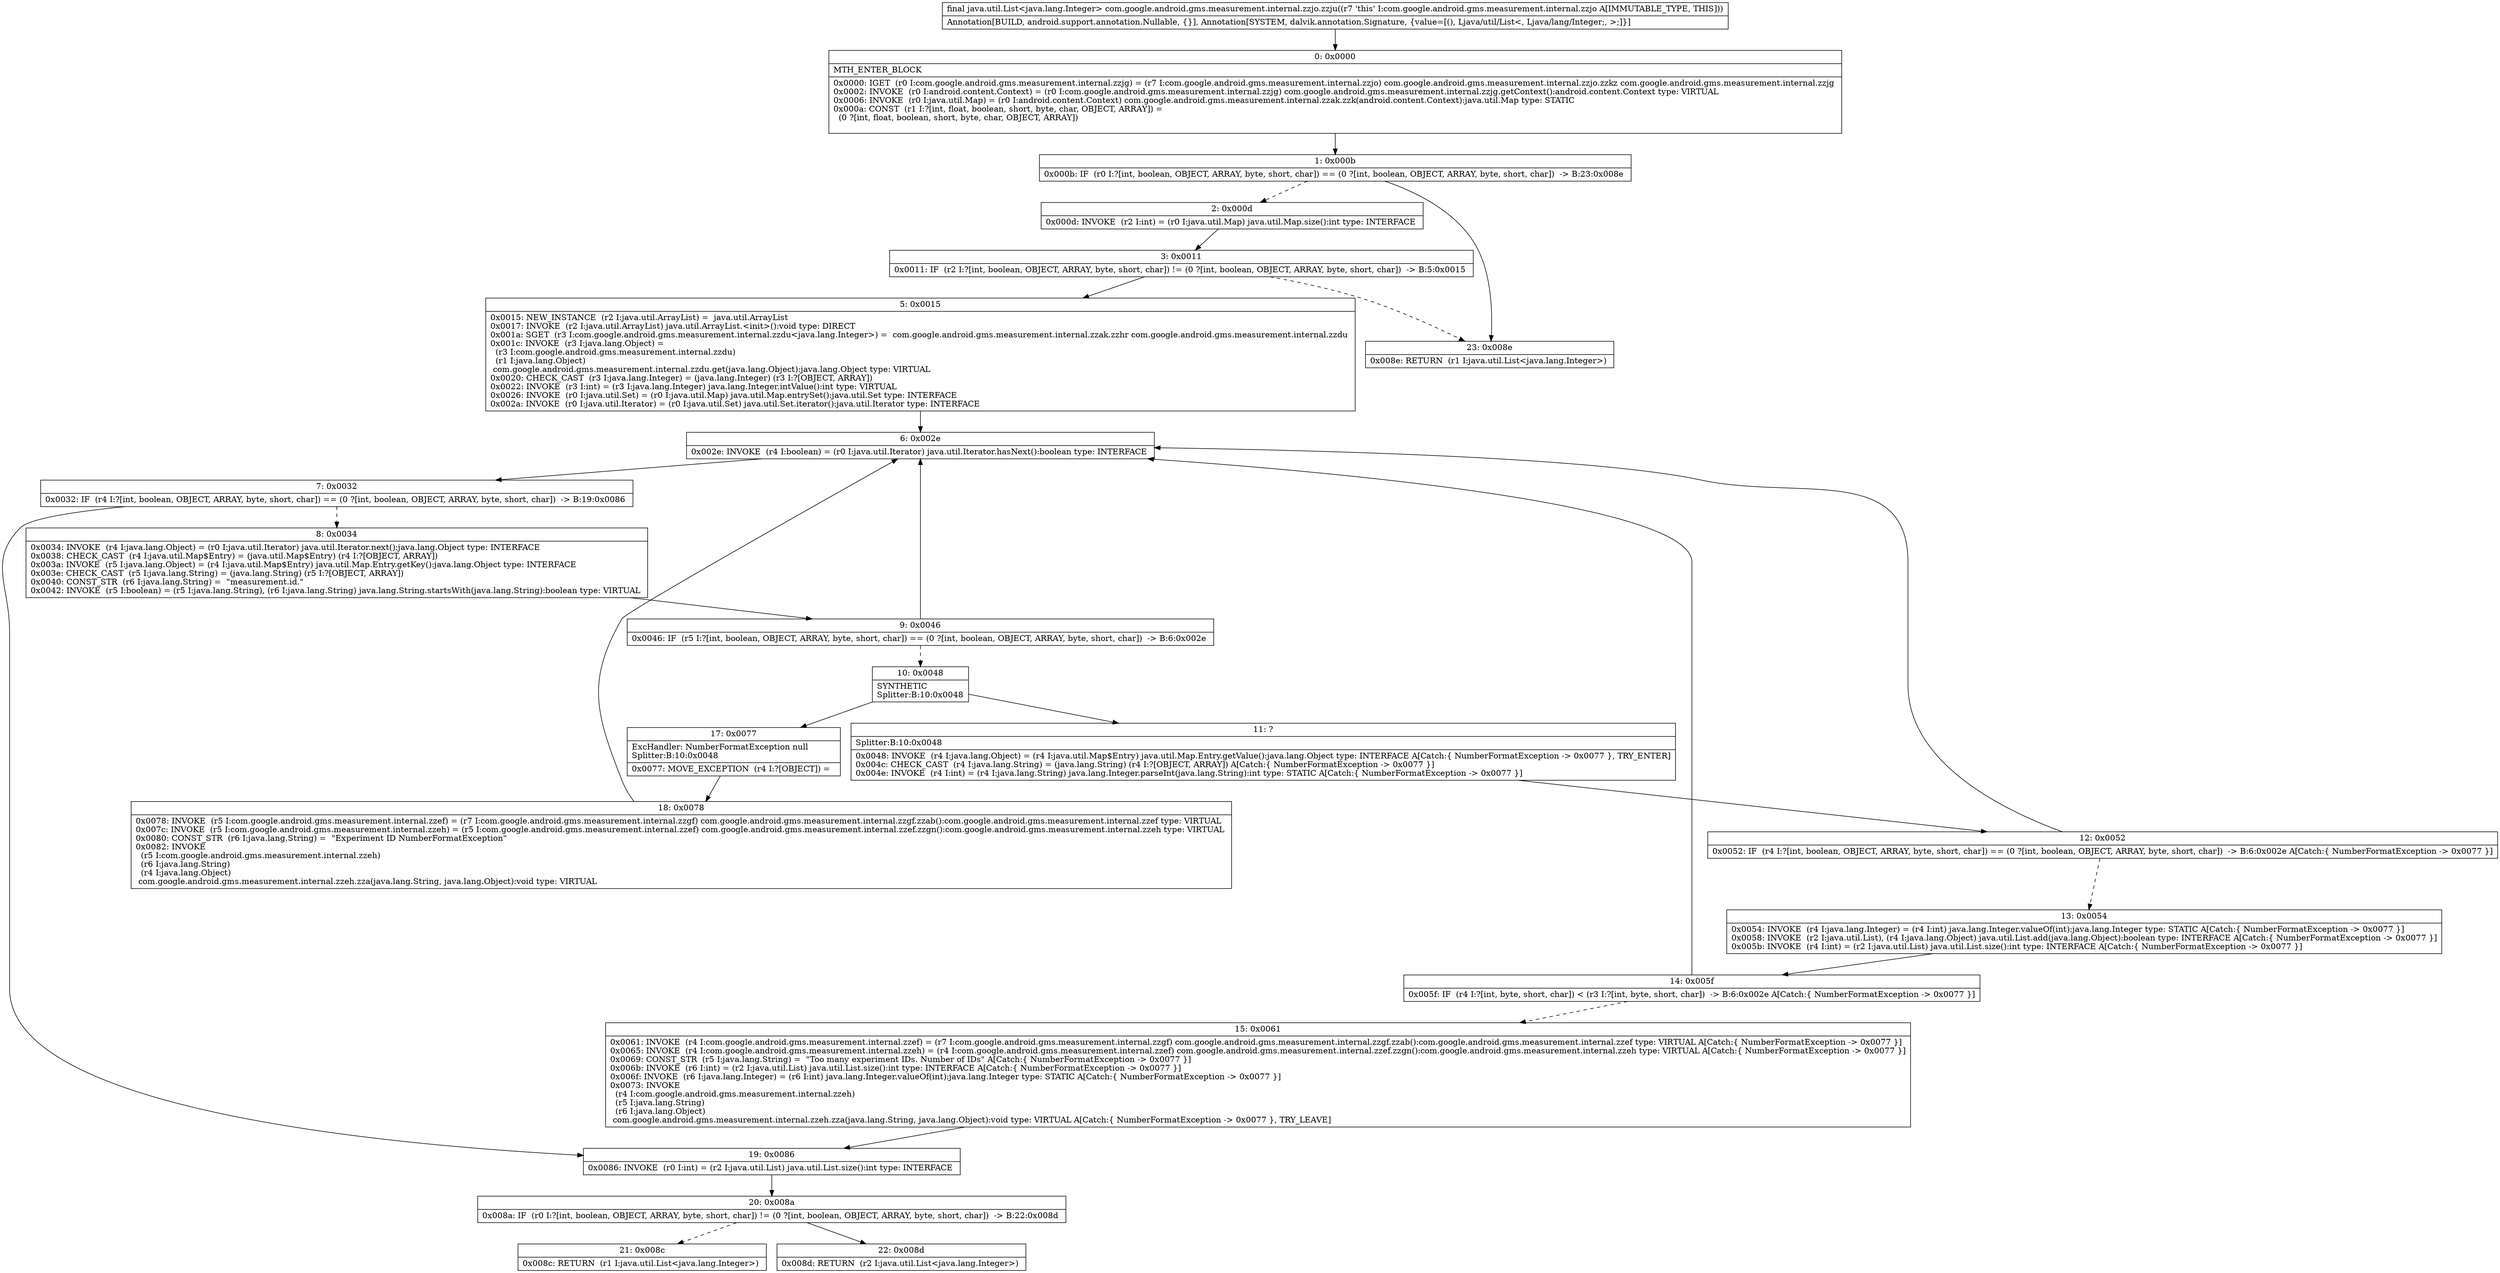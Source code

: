 digraph "CFG forcom.google.android.gms.measurement.internal.zzjo.zzju()Ljava\/util\/List;" {
Node_0 [shape=record,label="{0\:\ 0x0000|MTH_ENTER_BLOCK\l|0x0000: IGET  (r0 I:com.google.android.gms.measurement.internal.zzjg) = (r7 I:com.google.android.gms.measurement.internal.zzjo) com.google.android.gms.measurement.internal.zzjo.zzkz com.google.android.gms.measurement.internal.zzjg \l0x0002: INVOKE  (r0 I:android.content.Context) = (r0 I:com.google.android.gms.measurement.internal.zzjg) com.google.android.gms.measurement.internal.zzjg.getContext():android.content.Context type: VIRTUAL \l0x0006: INVOKE  (r0 I:java.util.Map) = (r0 I:android.content.Context) com.google.android.gms.measurement.internal.zzak.zzk(android.content.Context):java.util.Map type: STATIC \l0x000a: CONST  (r1 I:?[int, float, boolean, short, byte, char, OBJECT, ARRAY]) = \l  (0 ?[int, float, boolean, short, byte, char, OBJECT, ARRAY])\l \l}"];
Node_1 [shape=record,label="{1\:\ 0x000b|0x000b: IF  (r0 I:?[int, boolean, OBJECT, ARRAY, byte, short, char]) == (0 ?[int, boolean, OBJECT, ARRAY, byte, short, char])  \-\> B:23:0x008e \l}"];
Node_2 [shape=record,label="{2\:\ 0x000d|0x000d: INVOKE  (r2 I:int) = (r0 I:java.util.Map) java.util.Map.size():int type: INTERFACE \l}"];
Node_3 [shape=record,label="{3\:\ 0x0011|0x0011: IF  (r2 I:?[int, boolean, OBJECT, ARRAY, byte, short, char]) != (0 ?[int, boolean, OBJECT, ARRAY, byte, short, char])  \-\> B:5:0x0015 \l}"];
Node_5 [shape=record,label="{5\:\ 0x0015|0x0015: NEW_INSTANCE  (r2 I:java.util.ArrayList) =  java.util.ArrayList \l0x0017: INVOKE  (r2 I:java.util.ArrayList) java.util.ArrayList.\<init\>():void type: DIRECT \l0x001a: SGET  (r3 I:com.google.android.gms.measurement.internal.zzdu\<java.lang.Integer\>) =  com.google.android.gms.measurement.internal.zzak.zzhr com.google.android.gms.measurement.internal.zzdu \l0x001c: INVOKE  (r3 I:java.lang.Object) = \l  (r3 I:com.google.android.gms.measurement.internal.zzdu)\l  (r1 I:java.lang.Object)\l com.google.android.gms.measurement.internal.zzdu.get(java.lang.Object):java.lang.Object type: VIRTUAL \l0x0020: CHECK_CAST  (r3 I:java.lang.Integer) = (java.lang.Integer) (r3 I:?[OBJECT, ARRAY]) \l0x0022: INVOKE  (r3 I:int) = (r3 I:java.lang.Integer) java.lang.Integer.intValue():int type: VIRTUAL \l0x0026: INVOKE  (r0 I:java.util.Set) = (r0 I:java.util.Map) java.util.Map.entrySet():java.util.Set type: INTERFACE \l0x002a: INVOKE  (r0 I:java.util.Iterator) = (r0 I:java.util.Set) java.util.Set.iterator():java.util.Iterator type: INTERFACE \l}"];
Node_6 [shape=record,label="{6\:\ 0x002e|0x002e: INVOKE  (r4 I:boolean) = (r0 I:java.util.Iterator) java.util.Iterator.hasNext():boolean type: INTERFACE \l}"];
Node_7 [shape=record,label="{7\:\ 0x0032|0x0032: IF  (r4 I:?[int, boolean, OBJECT, ARRAY, byte, short, char]) == (0 ?[int, boolean, OBJECT, ARRAY, byte, short, char])  \-\> B:19:0x0086 \l}"];
Node_8 [shape=record,label="{8\:\ 0x0034|0x0034: INVOKE  (r4 I:java.lang.Object) = (r0 I:java.util.Iterator) java.util.Iterator.next():java.lang.Object type: INTERFACE \l0x0038: CHECK_CAST  (r4 I:java.util.Map$Entry) = (java.util.Map$Entry) (r4 I:?[OBJECT, ARRAY]) \l0x003a: INVOKE  (r5 I:java.lang.Object) = (r4 I:java.util.Map$Entry) java.util.Map.Entry.getKey():java.lang.Object type: INTERFACE \l0x003e: CHECK_CAST  (r5 I:java.lang.String) = (java.lang.String) (r5 I:?[OBJECT, ARRAY]) \l0x0040: CONST_STR  (r6 I:java.lang.String) =  \"measurement.id.\" \l0x0042: INVOKE  (r5 I:boolean) = (r5 I:java.lang.String), (r6 I:java.lang.String) java.lang.String.startsWith(java.lang.String):boolean type: VIRTUAL \l}"];
Node_9 [shape=record,label="{9\:\ 0x0046|0x0046: IF  (r5 I:?[int, boolean, OBJECT, ARRAY, byte, short, char]) == (0 ?[int, boolean, OBJECT, ARRAY, byte, short, char])  \-\> B:6:0x002e \l}"];
Node_10 [shape=record,label="{10\:\ 0x0048|SYNTHETIC\lSplitter:B:10:0x0048\l}"];
Node_11 [shape=record,label="{11\:\ ?|Splitter:B:10:0x0048\l|0x0048: INVOKE  (r4 I:java.lang.Object) = (r4 I:java.util.Map$Entry) java.util.Map.Entry.getValue():java.lang.Object type: INTERFACE A[Catch:\{ NumberFormatException \-\> 0x0077 \}, TRY_ENTER]\l0x004c: CHECK_CAST  (r4 I:java.lang.String) = (java.lang.String) (r4 I:?[OBJECT, ARRAY]) A[Catch:\{ NumberFormatException \-\> 0x0077 \}]\l0x004e: INVOKE  (r4 I:int) = (r4 I:java.lang.String) java.lang.Integer.parseInt(java.lang.String):int type: STATIC A[Catch:\{ NumberFormatException \-\> 0x0077 \}]\l}"];
Node_12 [shape=record,label="{12\:\ 0x0052|0x0052: IF  (r4 I:?[int, boolean, OBJECT, ARRAY, byte, short, char]) == (0 ?[int, boolean, OBJECT, ARRAY, byte, short, char])  \-\> B:6:0x002e A[Catch:\{ NumberFormatException \-\> 0x0077 \}]\l}"];
Node_13 [shape=record,label="{13\:\ 0x0054|0x0054: INVOKE  (r4 I:java.lang.Integer) = (r4 I:int) java.lang.Integer.valueOf(int):java.lang.Integer type: STATIC A[Catch:\{ NumberFormatException \-\> 0x0077 \}]\l0x0058: INVOKE  (r2 I:java.util.List), (r4 I:java.lang.Object) java.util.List.add(java.lang.Object):boolean type: INTERFACE A[Catch:\{ NumberFormatException \-\> 0x0077 \}]\l0x005b: INVOKE  (r4 I:int) = (r2 I:java.util.List) java.util.List.size():int type: INTERFACE A[Catch:\{ NumberFormatException \-\> 0x0077 \}]\l}"];
Node_14 [shape=record,label="{14\:\ 0x005f|0x005f: IF  (r4 I:?[int, byte, short, char]) \< (r3 I:?[int, byte, short, char])  \-\> B:6:0x002e A[Catch:\{ NumberFormatException \-\> 0x0077 \}]\l}"];
Node_15 [shape=record,label="{15\:\ 0x0061|0x0061: INVOKE  (r4 I:com.google.android.gms.measurement.internal.zzef) = (r7 I:com.google.android.gms.measurement.internal.zzgf) com.google.android.gms.measurement.internal.zzgf.zzab():com.google.android.gms.measurement.internal.zzef type: VIRTUAL A[Catch:\{ NumberFormatException \-\> 0x0077 \}]\l0x0065: INVOKE  (r4 I:com.google.android.gms.measurement.internal.zzeh) = (r4 I:com.google.android.gms.measurement.internal.zzef) com.google.android.gms.measurement.internal.zzef.zzgn():com.google.android.gms.measurement.internal.zzeh type: VIRTUAL A[Catch:\{ NumberFormatException \-\> 0x0077 \}]\l0x0069: CONST_STR  (r5 I:java.lang.String) =  \"Too many experiment IDs. Number of IDs\" A[Catch:\{ NumberFormatException \-\> 0x0077 \}]\l0x006b: INVOKE  (r6 I:int) = (r2 I:java.util.List) java.util.List.size():int type: INTERFACE A[Catch:\{ NumberFormatException \-\> 0x0077 \}]\l0x006f: INVOKE  (r6 I:java.lang.Integer) = (r6 I:int) java.lang.Integer.valueOf(int):java.lang.Integer type: STATIC A[Catch:\{ NumberFormatException \-\> 0x0077 \}]\l0x0073: INVOKE  \l  (r4 I:com.google.android.gms.measurement.internal.zzeh)\l  (r5 I:java.lang.String)\l  (r6 I:java.lang.Object)\l com.google.android.gms.measurement.internal.zzeh.zza(java.lang.String, java.lang.Object):void type: VIRTUAL A[Catch:\{ NumberFormatException \-\> 0x0077 \}, TRY_LEAVE]\l}"];
Node_17 [shape=record,label="{17\:\ 0x0077|ExcHandler: NumberFormatException null\lSplitter:B:10:0x0048\l|0x0077: MOVE_EXCEPTION  (r4 I:?[OBJECT]) =  \l}"];
Node_18 [shape=record,label="{18\:\ 0x0078|0x0078: INVOKE  (r5 I:com.google.android.gms.measurement.internal.zzef) = (r7 I:com.google.android.gms.measurement.internal.zzgf) com.google.android.gms.measurement.internal.zzgf.zzab():com.google.android.gms.measurement.internal.zzef type: VIRTUAL \l0x007c: INVOKE  (r5 I:com.google.android.gms.measurement.internal.zzeh) = (r5 I:com.google.android.gms.measurement.internal.zzef) com.google.android.gms.measurement.internal.zzef.zzgn():com.google.android.gms.measurement.internal.zzeh type: VIRTUAL \l0x0080: CONST_STR  (r6 I:java.lang.String) =  \"Experiment ID NumberFormatException\" \l0x0082: INVOKE  \l  (r5 I:com.google.android.gms.measurement.internal.zzeh)\l  (r6 I:java.lang.String)\l  (r4 I:java.lang.Object)\l com.google.android.gms.measurement.internal.zzeh.zza(java.lang.String, java.lang.Object):void type: VIRTUAL \l}"];
Node_19 [shape=record,label="{19\:\ 0x0086|0x0086: INVOKE  (r0 I:int) = (r2 I:java.util.List) java.util.List.size():int type: INTERFACE \l}"];
Node_20 [shape=record,label="{20\:\ 0x008a|0x008a: IF  (r0 I:?[int, boolean, OBJECT, ARRAY, byte, short, char]) != (0 ?[int, boolean, OBJECT, ARRAY, byte, short, char])  \-\> B:22:0x008d \l}"];
Node_21 [shape=record,label="{21\:\ 0x008c|0x008c: RETURN  (r1 I:java.util.List\<java.lang.Integer\>) \l}"];
Node_22 [shape=record,label="{22\:\ 0x008d|0x008d: RETURN  (r2 I:java.util.List\<java.lang.Integer\>) \l}"];
Node_23 [shape=record,label="{23\:\ 0x008e|0x008e: RETURN  (r1 I:java.util.List\<java.lang.Integer\>) \l}"];
MethodNode[shape=record,label="{final java.util.List\<java.lang.Integer\> com.google.android.gms.measurement.internal.zzjo.zzju((r7 'this' I:com.google.android.gms.measurement.internal.zzjo A[IMMUTABLE_TYPE, THIS]))  | Annotation[BUILD, android.support.annotation.Nullable, \{\}], Annotation[SYSTEM, dalvik.annotation.Signature, \{value=[(), Ljava\/util\/List\<, Ljava\/lang\/Integer;, \>;]\}]\l}"];
MethodNode -> Node_0;
Node_0 -> Node_1;
Node_1 -> Node_2[style=dashed];
Node_1 -> Node_23;
Node_2 -> Node_3;
Node_3 -> Node_5;
Node_3 -> Node_23[style=dashed];
Node_5 -> Node_6;
Node_6 -> Node_7;
Node_7 -> Node_8[style=dashed];
Node_7 -> Node_19;
Node_8 -> Node_9;
Node_9 -> Node_6;
Node_9 -> Node_10[style=dashed];
Node_10 -> Node_11;
Node_10 -> Node_17;
Node_11 -> Node_12;
Node_12 -> Node_6;
Node_12 -> Node_13[style=dashed];
Node_13 -> Node_14;
Node_14 -> Node_6;
Node_14 -> Node_15[style=dashed];
Node_15 -> Node_19;
Node_17 -> Node_18;
Node_18 -> Node_6;
Node_19 -> Node_20;
Node_20 -> Node_21[style=dashed];
Node_20 -> Node_22;
}


